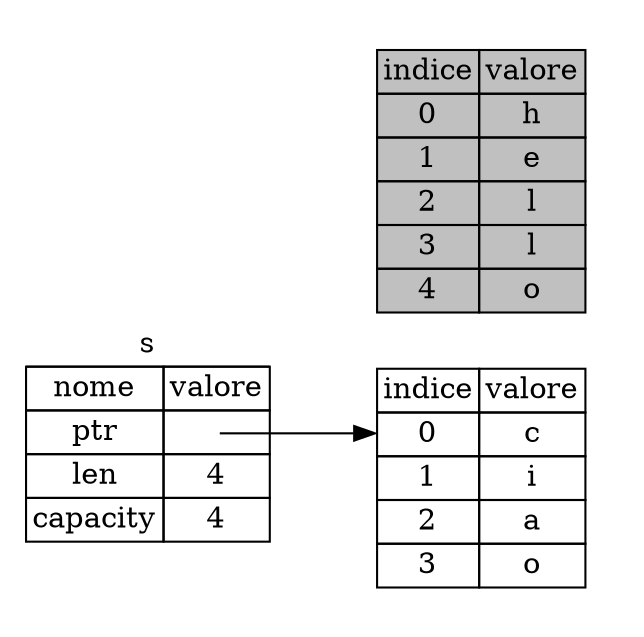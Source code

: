 digraph {
   rankdir = LR;
   overlap = false;
   dpi = 300.0;
   node [shape = "plaintext";];
   
   s [label = <<TABLE BORDER="0" CELLBORDER="1" CELLSPACING="0">
      <TR><TD COLSPAN="2" SIDES="B">s</TD></TR>
      <TR><TD>nome</TD><TD>valore</TD></TR>
      <TR><TD>ptr</TD><TD PORT="pointer"></TD></TR>
      <TR><TD>len</TD><TD>4</TD></TR>
      <TR><TD>capacity</TD><TD>4</TD></TR>
      </TABLE>>;];
   
   subgraph cluster_heap {
      peripheries = 0;
      rank = "same";
      
      hello [label = <<TABLE BORDER="0" CELLBORDER="1" CELLSPACING="0" BGCOLOR="gray">
         <TR><TD>indice</TD><TD>valore</TD></TR>
         <TR><TD PORT="pointee">0</TD><TD>h</TD></TR>
         <TR><TD>1</TD><TD>e</TD></TR>
         <TR><TD>2</TD><TD>l</TD></TR>
         <TR><TD>3</TD><TD>l</TD></TR>
         <TR><TD>4</TD><TD>o</TD></TR>
         </TABLE>>;];
      
      ciao [label = <<TABLE BORDER="0" CELLBORDER="1" CELLSPACING="0">
         <TR><TD>indice</TD><TD>valore</TD></TR>
         <TR><TD PORT="pointee">0</TD><TD>c</TD></TR>
         <TR><TD>1</TD><TD>i</TD></TR>
         <TR><TD>2</TD><TD>a</TD></TR>
         <TR><TD>3</TD><TD>o</TD></TR>
         </TABLE>>;];
   }
   
   s -> ciao [tailport = "pointer:c"; headport = "pointee"; tailclip = false;];
}